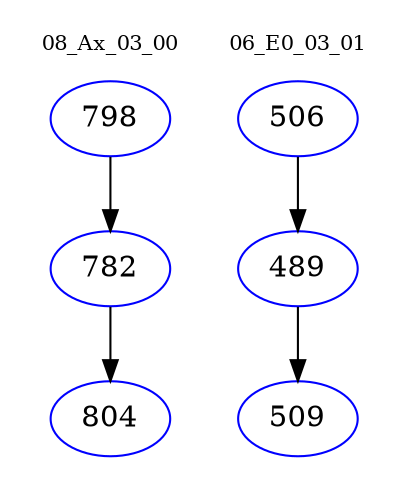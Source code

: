 digraph{
subgraph cluster_0 {
color = white
label = "08_Ax_03_00";
fontsize=10;
T0_798 [label="798", color="blue"]
T0_798 -> T0_782 [color="black"]
T0_782 [label="782", color="blue"]
T0_782 -> T0_804 [color="black"]
T0_804 [label="804", color="blue"]
}
subgraph cluster_1 {
color = white
label = "06_E0_03_01";
fontsize=10;
T1_506 [label="506", color="blue"]
T1_506 -> T1_489 [color="black"]
T1_489 [label="489", color="blue"]
T1_489 -> T1_509 [color="black"]
T1_509 [label="509", color="blue"]
}
}
